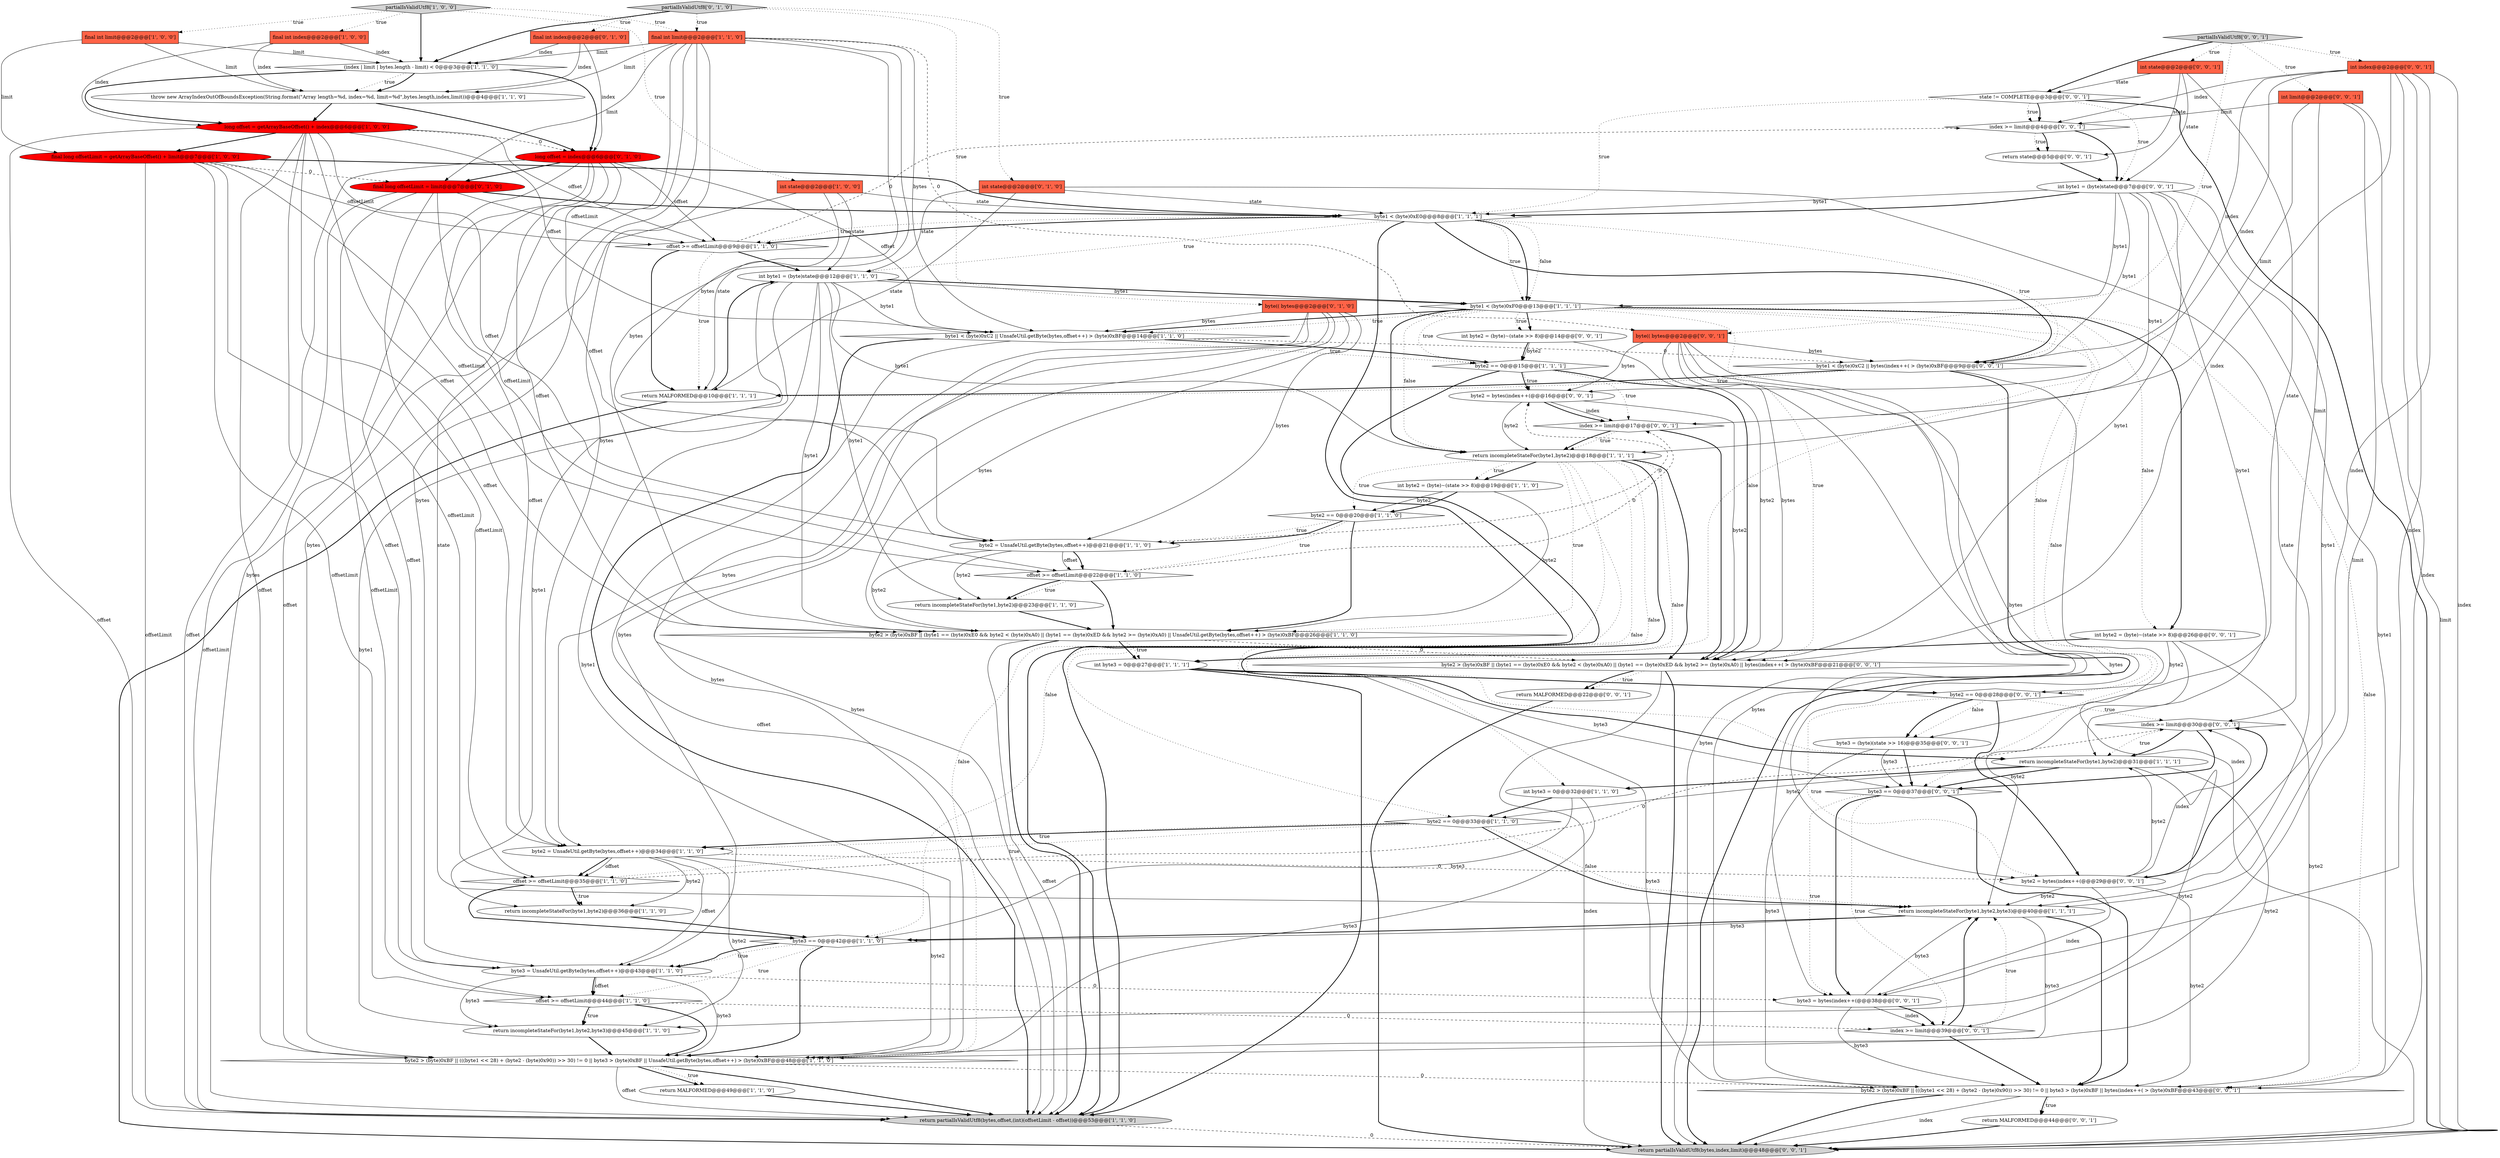 digraph {
59 [style = filled, label = "int index@@@2@@@['0', '0', '1']", fillcolor = tomato, shape = box image = "AAA0AAABBB3BBB"];
55 [style = filled, label = "index >= limit@@@4@@@['0', '0', '1']", fillcolor = white, shape = diamond image = "AAA0AAABBB3BBB"];
4 [style = filled, label = "return incompleteStateFor(byte1,byte2,byte3)@@@45@@@['1', '1', '0']", fillcolor = white, shape = ellipse image = "AAA0AAABBB1BBB"];
16 [style = filled, label = "int byte3 = 0@@@27@@@['1', '1', '1']", fillcolor = white, shape = ellipse image = "AAA0AAABBB1BBB"];
22 [style = filled, label = "return incompleteStateFor(byte1,byte2,byte3)@@@40@@@['1', '1', '1']", fillcolor = white, shape = ellipse image = "AAA0AAABBB1BBB"];
5 [style = filled, label = "byte1 < (byte)0xE0@@@8@@@['1', '1', '1']", fillcolor = white, shape = diamond image = "AAA0AAABBB1BBB"];
30 [style = filled, label = "byte3 = UnsafeUtil.getByte(bytes,offset++)@@@43@@@['1', '1', '0']", fillcolor = white, shape = ellipse image = "AAA0AAABBB1BBB"];
53 [style = filled, label = "byte2 > (byte)0xBF || (((byte1 << 28) + (byte2 - (byte)0x90)) >> 30) != 0 || byte3 > (byte)0xBF || bytes(index++( > (byte)0xBF@@@43@@@['0', '0', '1']", fillcolor = white, shape = diamond image = "AAA0AAABBB3BBB"];
3 [style = filled, label = "return incompleteStateFor(byte1,byte2)@@@23@@@['1', '1', '0']", fillcolor = white, shape = ellipse image = "AAA0AAABBB1BBB"];
43 [style = filled, label = "final long offsetLimit = limit@@@7@@@['0', '1', '0']", fillcolor = red, shape = ellipse image = "AAA1AAABBB2BBB"];
50 [style = filled, label = "byte3 == 0@@@37@@@['0', '0', '1']", fillcolor = white, shape = diamond image = "AAA0AAABBB3BBB"];
26 [style = filled, label = "int byte3 = 0@@@32@@@['1', '1', '0']", fillcolor = white, shape = ellipse image = "AAA0AAABBB1BBB"];
28 [style = filled, label = "byte2 == 0@@@20@@@['1', '1', '0']", fillcolor = white, shape = diamond image = "AAA0AAABBB1BBB"];
7 [style = filled, label = "offset >= offsetLimit@@@44@@@['1', '1', '0']", fillcolor = white, shape = diamond image = "AAA0AAABBB1BBB"];
37 [style = filled, label = "byte3 == 0@@@42@@@['1', '1', '0']", fillcolor = white, shape = diamond image = "AAA0AAABBB1BBB"];
36 [style = filled, label = "final int limit@@@2@@@['1', '1', '0']", fillcolor = tomato, shape = box image = "AAA0AAABBB1BBB"];
51 [style = filled, label = "byte3 = bytes(index++(@@@38@@@['0', '0', '1']", fillcolor = white, shape = ellipse image = "AAA0AAABBB3BBB"];
25 [style = filled, label = "return incompleteStateFor(byte1,byte2)@@@36@@@['1', '1', '0']", fillcolor = white, shape = ellipse image = "AAA0AAABBB1BBB"];
8 [style = filled, label = "final int limit@@@2@@@['1', '0', '0']", fillcolor = tomato, shape = box image = "AAA0AAABBB1BBB"];
10 [style = filled, label = "int state@@@2@@@['1', '0', '0']", fillcolor = tomato, shape = box image = "AAA0AAABBB1BBB"];
9 [style = filled, label = "int byte1 = (byte)state@@@12@@@['1', '1', '0']", fillcolor = white, shape = ellipse image = "AAA0AAABBB1BBB"];
32 [style = filled, label = "offset >= offsetLimit@@@22@@@['1', '1', '0']", fillcolor = white, shape = diamond image = "AAA0AAABBB1BBB"];
42 [style = filled, label = "int state@@@2@@@['0', '1', '0']", fillcolor = tomato, shape = box image = "AAA0AAABBB2BBB"];
57 [style = filled, label = "int limit@@@2@@@['0', '0', '1']", fillcolor = tomato, shape = box image = "AAA0AAABBB3BBB"];
15 [style = filled, label = "byte2 = UnsafeUtil.getByte(bytes,offset++)@@@34@@@['1', '1', '0']", fillcolor = white, shape = ellipse image = "AAA0AAABBB1BBB"];
65 [style = filled, label = "return MALFORMED@@@44@@@['0', '0', '1']", fillcolor = white, shape = ellipse image = "AAA0AAABBB3BBB"];
6 [style = filled, label = "return partialIsValidUtf8(bytes,offset,(int)(offsetLimit - offset))@@@53@@@['1', '1', '0']", fillcolor = lightgray, shape = ellipse image = "AAA0AAABBB1BBB"];
29 [style = filled, label = "offset >= offsetLimit@@@9@@@['1', '1', '0']", fillcolor = white, shape = diamond image = "AAA0AAABBB1BBB"];
40 [style = filled, label = "final int index@@@2@@@['0', '1', '0']", fillcolor = tomato, shape = box image = "AAA0AAABBB2BBB"];
14 [style = filled, label = "byte2 == 0@@@33@@@['1', '1', '0']", fillcolor = white, shape = diamond image = "AAA0AAABBB1BBB"];
64 [style = filled, label = "byte2 > (byte)0xBF || (byte1 == (byte)0xE0 && byte2 < (byte)0xA0) || (byte1 == (byte)0xED && byte2 >= (byte)0xA0) || bytes(index++( > (byte)0xBF@@@21@@@['0', '0', '1']", fillcolor = white, shape = diamond image = "AAA0AAABBB3BBB"];
11 [style = filled, label = "byte1 < (byte)0xF0@@@13@@@['1', '1', '1']", fillcolor = white, shape = diamond image = "AAA0AAABBB1BBB"];
63 [style = filled, label = "index >= limit@@@39@@@['0', '0', '1']", fillcolor = white, shape = diamond image = "AAA0AAABBB3BBB"];
31 [style = filled, label = "throw new ArrayIndexOutOfBoundsException(String.format(\"Array length=%d, index=%d, limit=%d\",bytes.length,index,limit))@@@4@@@['1', '1', '0']", fillcolor = white, shape = ellipse image = "AAA0AAABBB1BBB"];
60 [style = filled, label = "byte(( bytes@@@2@@@['0', '0', '1']", fillcolor = tomato, shape = box image = "AAA0AAABBB3BBB"];
41 [style = filled, label = "partialIsValidUtf8['0', '1', '0']", fillcolor = lightgray, shape = diamond image = "AAA0AAABBB2BBB"];
21 [style = filled, label = "byte2 > (byte)0xBF || (byte1 == (byte)0xE0 && byte2 < (byte)0xA0) || (byte1 == (byte)0xED && byte2 >= (byte)0xA0) || UnsafeUtil.getByte(bytes,offset++) > (byte)0xBF@@@26@@@['1', '1', '0']", fillcolor = white, shape = diamond image = "AAA0AAABBB1BBB"];
24 [style = filled, label = "final int index@@@2@@@['1', '0', '0']", fillcolor = tomato, shape = box image = "AAA0AAABBB1BBB"];
2 [style = filled, label = "byte1 < (byte)0xC2 || UnsafeUtil.getByte(bytes,offset++) > (byte)0xBF@@@14@@@['1', '1', '0']", fillcolor = white, shape = diamond image = "AAA0AAABBB1BBB"];
54 [style = filled, label = "byte2 = bytes(index++(@@@16@@@['0', '0', '1']", fillcolor = white, shape = ellipse image = "AAA0AAABBB3BBB"];
61 [style = filled, label = "byte3 = (byte)(state >> 16)@@@35@@@['0', '0', '1']", fillcolor = white, shape = ellipse image = "AAA0AAABBB3BBB"];
68 [style = filled, label = "byte2 == 0@@@28@@@['0', '0', '1']", fillcolor = white, shape = diamond image = "AAA0AAABBB3BBB"];
47 [style = filled, label = "byte1 < (byte)0xC2 || bytes(index++( > (byte)0xBF@@@9@@@['0', '0', '1']", fillcolor = white, shape = diamond image = "AAA0AAABBB3BBB"];
35 [style = filled, label = "final long offsetLimit = getArrayBaseOffset() + limit@@@7@@@['1', '0', '0']", fillcolor = red, shape = ellipse image = "AAA1AAABBB1BBB"];
56 [style = filled, label = "return MALFORMED@@@22@@@['0', '0', '1']", fillcolor = white, shape = ellipse image = "AAA0AAABBB3BBB"];
12 [style = filled, label = "return incompleteStateFor(byte1,byte2)@@@31@@@['1', '1', '1']", fillcolor = white, shape = ellipse image = "AAA0AAABBB1BBB"];
39 [style = filled, label = "long offset = index@@@6@@@['0', '1', '0']", fillcolor = red, shape = ellipse image = "AAA1AAABBB2BBB"];
13 [style = filled, label = "return MALFORMED@@@10@@@['1', '1', '1']", fillcolor = white, shape = ellipse image = "AAA0AAABBB1BBB"];
20 [style = filled, label = "(index | limit | bytes.length - limit) < 0@@@3@@@['1', '1', '0']", fillcolor = white, shape = diamond image = "AAA0AAABBB1BBB"];
18 [style = filled, label = "long offset = getArrayBaseOffset() + index@@@6@@@['1', '0', '0']", fillcolor = red, shape = ellipse image = "AAA1AAABBB1BBB"];
27 [style = filled, label = "byte2 = UnsafeUtil.getByte(bytes,offset++)@@@21@@@['1', '1', '0']", fillcolor = white, shape = ellipse image = "AAA0AAABBB1BBB"];
62 [style = filled, label = "state != COMPLETE@@@3@@@['0', '0', '1']", fillcolor = white, shape = diamond image = "AAA0AAABBB3BBB"];
69 [style = filled, label = "index >= limit@@@30@@@['0', '0', '1']", fillcolor = white, shape = diamond image = "AAA0AAABBB3BBB"];
33 [style = filled, label = "return MALFORMED@@@49@@@['1', '1', '0']", fillcolor = white, shape = ellipse image = "AAA0AAABBB1BBB"];
46 [style = filled, label = "partialIsValidUtf8['0', '0', '1']", fillcolor = lightgray, shape = diamond image = "AAA0AAABBB3BBB"];
1 [style = filled, label = "partialIsValidUtf8['1', '0', '0']", fillcolor = lightgray, shape = diamond image = "AAA0AAABBB1BBB"];
23 [style = filled, label = "byte2 > (byte)0xBF || (((byte1 << 28) + (byte2 - (byte)0x90)) >> 30) != 0 || byte3 > (byte)0xBF || UnsafeUtil.getByte(bytes,offset++) > (byte)0xBF@@@48@@@['1', '1', '0']", fillcolor = white, shape = diamond image = "AAA0AAABBB1BBB"];
0 [style = filled, label = "int byte2 = (byte)~(state >> 8)@@@19@@@['1', '1', '0']", fillcolor = white, shape = ellipse image = "AAA0AAABBB1BBB"];
45 [style = filled, label = "int byte2 = (byte)~(state >> 8)@@@14@@@['0', '0', '1']", fillcolor = white, shape = ellipse image = "AAA0AAABBB3BBB"];
66 [style = filled, label = "int byte2 = (byte)~(state >> 8)@@@26@@@['0', '0', '1']", fillcolor = white, shape = ellipse image = "AAA0AAABBB3BBB"];
38 [style = filled, label = "byte(( bytes@@@2@@@['0', '1', '0']", fillcolor = tomato, shape = box image = "AAA0AAABBB2BBB"];
49 [style = filled, label = "int state@@@2@@@['0', '0', '1']", fillcolor = tomato, shape = box image = "AAA0AAABBB3BBB"];
58 [style = filled, label = "return partialIsValidUtf8(bytes,index,limit)@@@48@@@['0', '0', '1']", fillcolor = lightgray, shape = ellipse image = "AAA0AAABBB3BBB"];
19 [style = filled, label = "byte2 == 0@@@15@@@['1', '1', '1']", fillcolor = white, shape = diamond image = "AAA0AAABBB1BBB"];
34 [style = filled, label = "offset >= offsetLimit@@@35@@@['1', '1', '0']", fillcolor = white, shape = diamond image = "AAA0AAABBB1BBB"];
67 [style = filled, label = "index >= limit@@@17@@@['0', '0', '1']", fillcolor = white, shape = diamond image = "AAA0AAABBB3BBB"];
44 [style = filled, label = "return state@@@5@@@['0', '0', '1']", fillcolor = white, shape = ellipse image = "AAA0AAABBB3BBB"];
17 [style = filled, label = "return incompleteStateFor(byte1,byte2)@@@18@@@['1', '1', '1']", fillcolor = white, shape = ellipse image = "AAA0AAABBB1BBB"];
52 [style = filled, label = "int byte1 = (byte)state@@@7@@@['0', '0', '1']", fillcolor = white, shape = ellipse image = "AAA0AAABBB3BBB"];
48 [style = filled, label = "byte2 = bytes(index++(@@@29@@@['0', '0', '1']", fillcolor = white, shape = ellipse image = "AAA0AAABBB3BBB"];
52->64 [style = solid, label="byte1"];
62->52 [style = dotted, label="true"];
27->32 [style = bold, label=""];
59->53 [style = solid, label="index"];
23->6 [style = solid, label="offset"];
68->61 [style = dotted, label="false"];
9->11 [style = bold, label=""];
39->15 [style = solid, label="offset"];
16->53 [style = solid, label="byte3"];
2->6 [style = bold, label=""];
18->6 [style = solid, label="offset"];
22->37 [style = bold, label=""];
60->64 [style = solid, label="bytes"];
48->12 [style = solid, label="byte2"];
67->17 [style = bold, label=""];
27->54 [style = dashed, label="0"];
5->11 [style = dotted, label="false"];
1->20 [style = bold, label=""];
68->69 [style = dotted, label="true"];
53->58 [style = bold, label=""];
64->58 [style = solid, label="index"];
60->54 [style = solid, label="bytes"];
17->14 [style = dotted, label="false"];
2->47 [style = dashed, label="0"];
62->55 [style = bold, label=""];
7->63 [style = dashed, label="0"];
38->27 [style = solid, label="bytes"];
41->38 [style = dotted, label="true"];
41->20 [style = bold, label=""];
8->31 [style = solid, label="limit"];
10->13 [style = solid, label="state"];
18->23 [style = solid, label="offset"];
0->21 [style = solid, label="byte2"];
63->22 [style = bold, label=""];
41->36 [style = dotted, label="true"];
42->9 [style = solid, label="state"];
69->50 [style = bold, label=""];
51->63 [style = solid, label="index"];
18->39 [style = dashed, label="0"];
60->53 [style = solid, label="bytes"];
57->67 [style = solid, label="limit"];
11->16 [style = dotted, label="false"];
5->11 [style = dotted, label="true"];
11->2 [style = dotted, label="true"];
41->40 [style = dotted, label="true"];
28->21 [style = bold, label=""];
29->13 [style = dotted, label="true"];
46->49 [style = dotted, label="true"];
54->64 [style = solid, label="byte2"];
11->64 [style = dotted, label="true"];
23->33 [style = bold, label=""];
53->65 [style = bold, label=""];
20->31 [style = dotted, label="true"];
36->43 [style = solid, label="limit"];
9->3 [style = solid, label="byte1"];
39->2 [style = solid, label="offset"];
9->2 [style = solid, label="byte1"];
39->29 [style = solid, label="offset"];
51->22 [style = solid, label="byte3"];
32->3 [style = dotted, label="true"];
18->35 [style = bold, label=""];
21->16 [style = bold, label=""];
5->9 [style = dotted, label="true"];
11->17 [style = dotted, label="false"];
45->19 [style = solid, label="byte2"];
61->50 [style = solid, label="byte3"];
9->23 [style = solid, label="byte1"];
39->23 [style = solid, label="offset"];
45->64 [style = solid, label="byte2"];
27->21 [style = solid, label="byte2"];
40->39 [style = solid, label="index"];
5->29 [style = dotted, label="true"];
28->27 [style = dotted, label="true"];
41->42 [style = dotted, label="true"];
32->3 [style = bold, label=""];
21->64 [style = dashed, label="0"];
35->32 [style = solid, label="offsetLimit"];
57->69 [style = solid, label="limit"];
69->12 [style = bold, label=""];
9->21 [style = solid, label="byte1"];
15->23 [style = solid, label="byte2"];
35->7 [style = solid, label="offsetLimit"];
40->20 [style = solid, label="index"];
43->34 [style = solid, label="offsetLimit"];
52->22 [style = solid, label="byte1"];
5->29 [style = bold, label=""];
67->64 [style = bold, label=""];
37->7 [style = dotted, label="true"];
15->34 [style = bold, label=""];
24->18 [style = solid, label="index"];
52->12 [style = solid, label="byte1"];
19->54 [style = dotted, label="true"];
16->6 [style = bold, label=""];
10->9 [style = solid, label="state"];
49->61 [style = solid, label="state"];
21->6 [style = solid, label="offset"];
14->22 [style = bold, label=""];
26->14 [style = bold, label=""];
50->51 [style = dotted, label="true"];
15->34 [style = solid, label="offset"];
54->67 [style = solid, label="index"];
18->21 [style = solid, label="offset"];
38->30 [style = solid, label="bytes"];
57->63 [style = solid, label="limit"];
67->17 [style = dotted, label="true"];
20->31 [style = bold, label=""];
19->6 [style = bold, label=""];
68->48 [style = dotted, label="true"];
47->58 [style = bold, label=""];
59->54 [style = solid, label="index"];
30->7 [style = solid, label="offset"];
20->18 [style = bold, label=""];
35->5 [style = bold, label=""];
60->58 [style = solid, label="bytes"];
56->58 [style = bold, label=""];
18->29 [style = solid, label="offset"];
43->29 [style = solid, label="offsetLimit"];
52->5 [style = bold, label=""];
36->15 [style = solid, label="bytes"];
5->6 [style = bold, label=""];
59->55 [style = solid, label="index"];
59->48 [style = solid, label="index"];
48->22 [style = solid, label="byte2"];
25->37 [style = bold, label=""];
26->23 [style = solid, label="byte3"];
39->27 [style = solid, label="offset"];
43->7 [style = solid, label="offsetLimit"];
30->7 [style = bold, label=""];
7->23 [style = bold, label=""];
35->29 [style = solid, label="offsetLimit"];
2->6 [style = solid, label="offset"];
1->8 [style = dotted, label="true"];
20->39 [style = bold, label=""];
11->17 [style = bold, label=""];
14->15 [style = bold, label=""];
49->52 [style = solid, label="state"];
14->34 [style = dotted, label="true"];
55->44 [style = dotted, label="true"];
11->19 [style = dotted, label="true"];
21->16 [style = dotted, label="true"];
15->30 [style = solid, label="offset"];
23->33 [style = dotted, label="true"];
17->23 [style = dotted, label="false"];
5->11 [style = bold, label=""];
17->21 [style = dotted, label="true"];
17->64 [style = bold, label=""];
63->53 [style = bold, label=""];
35->43 [style = dashed, label="0"];
57->55 [style = solid, label="limit"];
4->23 [style = bold, label=""];
15->25 [style = solid, label="byte2"];
12->23 [style = solid, label="byte2"];
42->13 [style = solid, label="state"];
2->19 [style = dotted, label="true"];
52->53 [style = solid, label="byte1"];
17->12 [style = dotted, label="false"];
51->63 [style = bold, label=""];
24->31 [style = solid, label="index"];
10->22 [style = solid, label="state"];
46->60 [style = dotted, label="true"];
36->6 [style = solid, label="bytes"];
36->23 [style = solid, label="bytes"];
52->47 [style = solid, label="byte1"];
6->58 [style = dashed, label="0"];
1->10 [style = dotted, label="true"];
19->64 [style = bold, label=""];
62->55 [style = dotted, label="true"];
66->68 [style = solid, label="byte2"];
69->12 [style = dotted, label="true"];
36->30 [style = solid, label="bytes"];
27->3 [style = solid, label="byte2"];
48->51 [style = solid, label="index"];
14->22 [style = dotted, label="false"];
57->58 [style = solid, label="limit"];
18->30 [style = solid, label="offset"];
53->65 [style = dotted, label="true"];
37->30 [style = bold, label=""];
59->58 [style = solid, label="index"];
12->4 [style = solid, label="byte2"];
11->50 [style = dotted, label="false"];
11->66 [style = bold, label=""];
15->48 [style = dashed, label="0"];
36->20 [style = solid, label="limit"];
53->58 [style = solid, label="index"];
10->5 [style = solid, label="state"];
30->23 [style = solid, label="byte3"];
59->47 [style = solid, label="index"];
15->4 [style = solid, label="byte2"];
7->4 [style = bold, label=""];
62->5 [style = dotted, label="true"];
47->13 [style = bold, label=""];
22->23 [style = solid, label="byte3"];
16->68 [style = bold, label=""];
48->69 [style = bold, label=""];
68->48 [style = bold, label=""];
36->27 [style = solid, label="bytes"];
0->28 [style = solid, label="byte2"];
11->68 [style = dotted, label="false"];
19->54 [style = bold, label=""];
64->56 [style = dotted, label="true"];
52->5 [style = solid, label="byte1"];
17->12 [style = bold, label=""];
28->32 [style = dotted, label="true"];
17->0 [style = bold, label=""];
46->59 [style = dotted, label="true"];
43->5 [style = bold, label=""];
54->67 [style = bold, label=""];
43->6 [style = solid, label="offsetLimit"];
11->66 [style = dotted, label="false"];
23->6 [style = bold, label=""];
66->16 [style = bold, label=""];
30->4 [style = solid, label="byte3"];
17->28 [style = dotted, label="true"];
50->63 [style = dotted, label="true"];
11->53 [style = dotted, label="false"];
61->53 [style = solid, label="byte3"];
3->21 [style = bold, label=""];
32->67 [style = dashed, label="0"];
13->9 [style = bold, label=""];
31->39 [style = bold, label=""];
47->58 [style = solid, label="index"];
55->52 [style = bold, label=""];
9->25 [style = solid, label="byte1"];
46->57 [style = dotted, label="true"];
64->58 [style = bold, label=""];
60->48 [style = solid, label="bytes"];
40->31 [style = solid, label="index"];
18->15 [style = solid, label="offset"];
17->37 [style = dotted, label="false"];
34->25 [style = dotted, label="true"];
36->21 [style = solid, label="bytes"];
60->51 [style = solid, label="bytes"];
48->53 [style = solid, label="byte2"];
52->17 [style = solid, label="byte1"];
23->53 [style = dashed, label="0"];
60->47 [style = solid, label="bytes"];
17->0 [style = dotted, label="true"];
12->50 [style = bold, label=""];
59->64 [style = solid, label="index"];
59->51 [style = solid, label="index"];
12->14 [style = solid, label="byte2"];
38->21 [style = solid, label="bytes"];
48->69 [style = solid, label="index"];
2->19 [style = bold, label=""];
32->21 [style = bold, label=""];
34->25 [style = bold, label=""];
21->6 [style = bold, label=""];
34->69 [style = dashed, label="0"];
19->67 [style = dotted, label="true"];
35->6 [style = solid, label="offsetLimit"];
38->6 [style = solid, label="bytes"];
33->6 [style = bold, label=""];
1->24 [style = dotted, label="true"];
29->9 [style = bold, label=""];
39->43 [style = bold, label=""];
35->34 [style = solid, label="offsetLimit"];
62->58 [style = bold, label=""];
39->30 [style = solid, label="offset"];
11->45 [style = bold, label=""];
31->18 [style = bold, label=""];
42->5 [style = solid, label="state"];
39->6 [style = solid, label="offset"];
11->45 [style = dotted, label="true"];
12->26 [style = bold, label=""];
9->4 [style = solid, label="byte1"];
27->32 [style = solid, label="offset"];
13->58 [style = bold, label=""];
37->23 [style = bold, label=""];
29->55 [style = dashed, label="0"];
66->53 [style = solid, label="byte2"];
18->27 [style = solid, label="offset"];
8->35 [style = solid, label="limit"];
24->20 [style = solid, label="index"];
9->17 [style = solid, label="byte1"];
49->62 [style = solid, label="state"];
54->17 [style = solid, label="byte2"];
37->30 [style = dotted, label="true"];
16->50 [style = solid, label="byte3"];
63->22 [style = dotted, label="true"];
8->20 [style = solid, label="limit"];
11->2 [style = bold, label=""];
36->31 [style = solid, label="limit"];
38->23 [style = solid, label="bytes"];
5->47 [style = bold, label=""];
14->15 [style = dotted, label="true"];
55->44 [style = bold, label=""];
30->51 [style = dashed, label="0"];
1->36 [style = dotted, label="true"];
22->37 [style = solid, label="byte3"];
64->56 [style = bold, label=""];
18->2 [style = solid, label="offset"];
49->44 [style = solid, label="state"];
38->2 [style = solid, label="bytes"];
5->47 [style = dotted, label="true"];
34->37 [style = bold, label=""];
22->53 [style = bold, label=""];
65->58 [style = bold, label=""];
45->19 [style = bold, label=""];
51->53 [style = solid, label="byte3"];
50->51 [style = bold, label=""];
39->21 [style = solid, label="offset"];
36->2 [style = solid, label="bytes"];
7->4 [style = dotted, label="true"];
44->52 [style = bold, label=""];
17->26 [style = dotted, label="false"];
61->50 [style = bold, label=""];
36->60 [style = dashed, label="0"];
68->61 [style = bold, label=""];
52->11 [style = solid, label="byte1"];
28->27 [style = bold, label=""];
66->22 [style = solid, label="byte2"];
47->13 [style = dotted, label="true"];
38->15 [style = solid, label="bytes"];
46->62 [style = bold, label=""];
26->37 [style = solid, label="byte3"];
50->53 [style = bold, label=""];
42->22 [style = solid, label="state"];
43->32 [style = solid, label="offsetLimit"];
0->28 [style = bold, label=""];
9->11 [style = solid, label="byte1"];
29->13 [style = bold, label=""];
}
